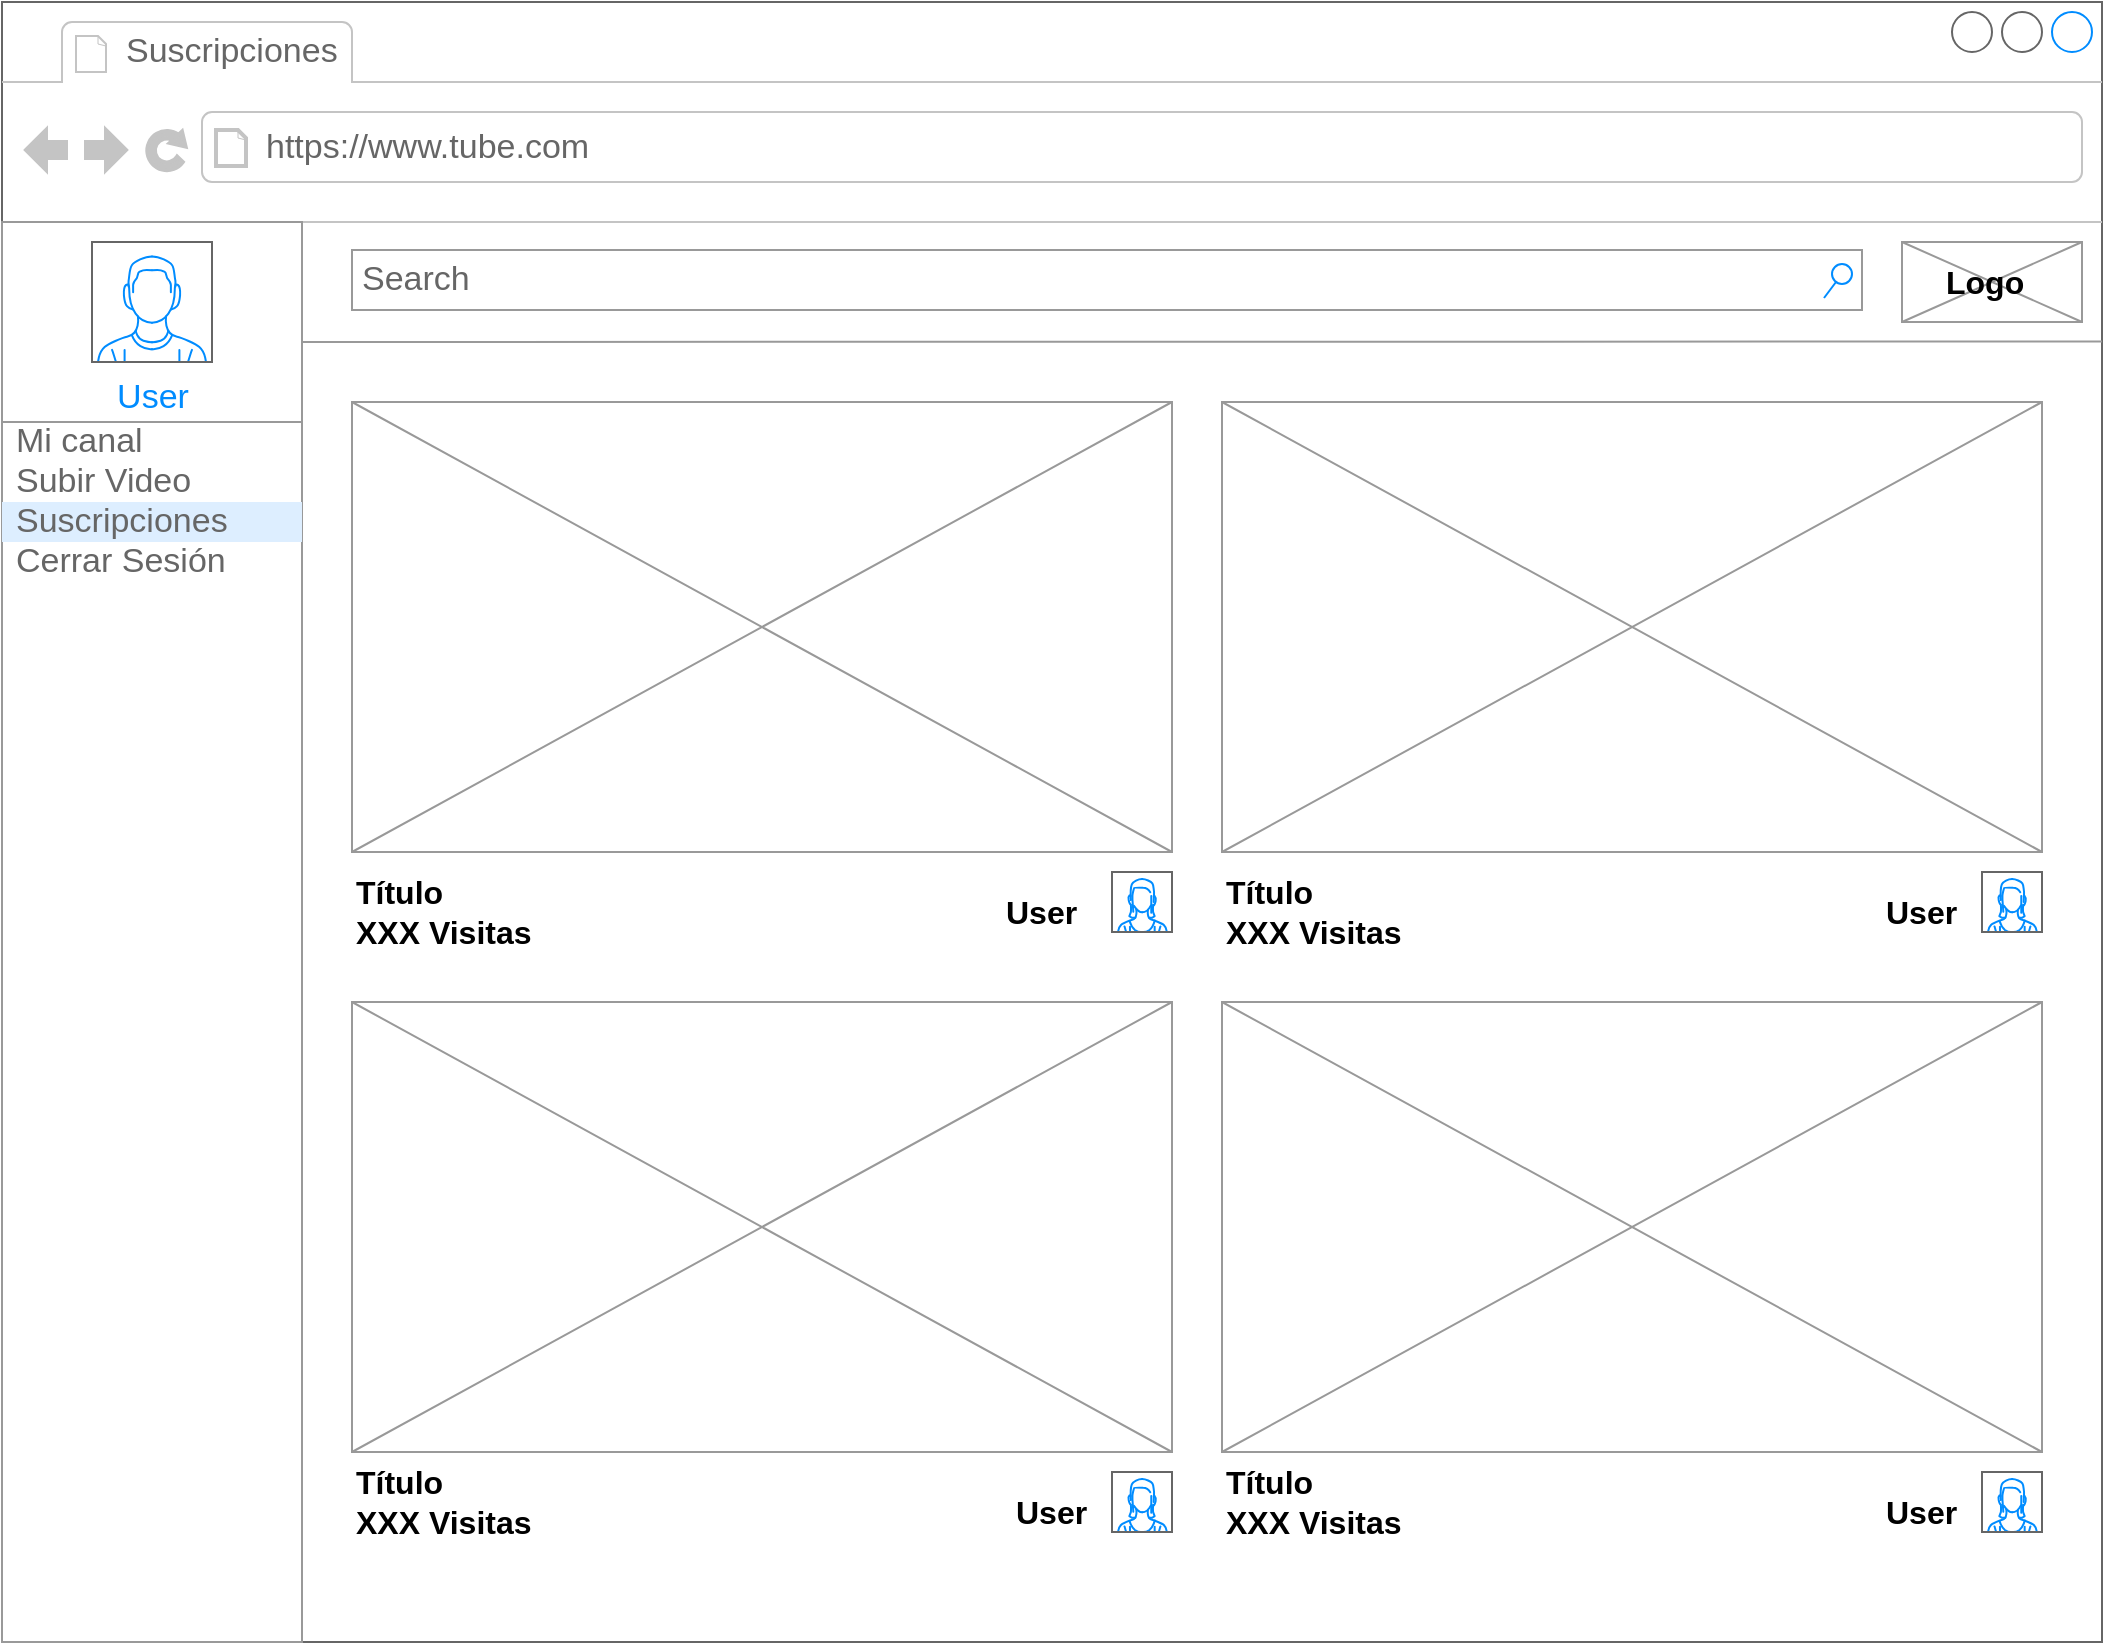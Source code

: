 <mxfile version="10.6.5" type="device"><diagram name="Page-1" id="2cc2dc42-3aac-f2a9-1cec-7a8b7cbee084"><mxGraphModel dx="1683" dy="965" grid="1" gridSize="10" guides="1" tooltips="1" connect="1" arrows="1" fold="1" page="1" pageScale="1" pageWidth="1100" pageHeight="850" background="#ffffff" math="0" shadow="0"><root><mxCell id="0"/><mxCell id="1" parent="0"/><mxCell id="7026571954dc6520-1" value="" style="strokeWidth=1;shadow=0;dashed=0;align=center;html=1;shape=mxgraph.mockup.containers.browserWindow;rSize=0;fillColor=#ffffff;strokeColor=#666666;mainText=,;recursiveResize=0;rounded=0;labelBackgroundColor=none;fontFamily=Verdana;fontSize=12;fontColor=#000000;" parent="1" vertex="1"><mxGeometry x="30" y="20" width="1050" height="820" as="geometry"/></mxCell><mxCell id="-4WWqoI9mab1eY8_YWy1-8" value="" style="verticalLabelPosition=bottom;shadow=0;dashed=0;align=center;html=1;verticalAlign=top;strokeWidth=1;shape=mxgraph.mockup.graphics.simpleIcon;strokeColor=#999999;fillColor=#ffffff;" parent="7026571954dc6520-1" vertex="1"><mxGeometry x="175" y="500" width="410" height="225" as="geometry"/></mxCell><mxCell id="7026571954dc6520-2" value="Suscripciones" style="strokeWidth=1;shadow=0;dashed=0;align=center;html=1;shape=mxgraph.mockup.containers.anchor;fontSize=17;fontColor=#666666;align=left;" parent="7026571954dc6520-1" vertex="1"><mxGeometry x="60" y="12" width="110" height="26" as="geometry"/></mxCell><mxCell id="7026571954dc6520-3" value="https://www.tube.com" style="strokeWidth=1;shadow=0;dashed=0;align=center;html=1;shape=mxgraph.mockup.containers.anchor;rSize=0;fontSize=17;fontColor=#666666;align=left;" parent="7026571954dc6520-1" vertex="1"><mxGeometry x="130" y="60" width="250" height="26" as="geometry"/></mxCell><mxCell id="-4WWqoI9mab1eY8_YWy1-1" value="" style="strokeWidth=1;shadow=0;dashed=0;align=center;html=1;shape=mxgraph.mockup.forms.rrect;rSize=0;strokeColor=#999999;fillColor=#ffffff;" parent="7026571954dc6520-1" vertex="1"><mxGeometry y="110" width="150" height="710" as="geometry"/></mxCell><mxCell id="-4WWqoI9mab1eY8_YWy1-2" value="User" style="strokeWidth=1;shadow=0;dashed=0;align=center;html=1;shape=mxgraph.mockup.forms.rrect;rSize=0;strokeColor=#999999;fontColor=#008cff;fontSize=17;fillColor=#ffffff;resizeWidth=1;verticalAlign=bottom;" parent="-4WWqoI9mab1eY8_YWy1-1" vertex="1"><mxGeometry width="150" height="100" relative="1" as="geometry"><mxPoint as="offset"/></mxGeometry></mxCell><mxCell id="-4WWqoI9mab1eY8_YWy1-4" value="Mi canal" style="strokeWidth=1;shadow=0;dashed=0;align=center;html=1;shape=mxgraph.mockup.forms.anchor;fontSize=17;fontColor=#666666;align=left;spacingLeft=5;resizeWidth=1;" parent="-4WWqoI9mab1eY8_YWy1-1" vertex="1"><mxGeometry width="150" height="20" relative="1" as="geometry"><mxPoint y="100" as="offset"/></mxGeometry></mxCell><mxCell id="-4WWqoI9mab1eY8_YWy1-6" value="Cerrar Sesión" style="strokeWidth=1;shadow=0;dashed=0;align=center;html=1;shape=mxgraph.mockup.forms.anchor;fontSize=17;fontColor=#666666;align=left;spacingLeft=5;resizeWidth=1;" parent="-4WWqoI9mab1eY8_YWy1-1" vertex="1"><mxGeometry width="150" height="20" relative="1" as="geometry"><mxPoint y="160" as="offset"/></mxGeometry></mxCell><mxCell id="-4WWqoI9mab1eY8_YWy1-5" value="Suscripciones" style="strokeWidth=1;shadow=0;dashed=0;align=center;html=1;shape=mxgraph.mockup.forms.rrect;rSize=0;fontSize=17;fontColor=#666666;align=left;spacingLeft=5;fillColor=#ddeeff;strokeColor=none;resizeWidth=1;" parent="-4WWqoI9mab1eY8_YWy1-1" vertex="1"><mxGeometry width="150" height="20" relative="1" as="geometry"><mxPoint y="140" as="offset"/></mxGeometry></mxCell><mxCell id="-4WWqoI9mab1eY8_YWy1-7" value="" style="verticalLabelPosition=bottom;shadow=0;dashed=0;align=center;html=1;verticalAlign=top;strokeWidth=1;shape=mxgraph.mockup.containers.userMale;strokeColor=#666666;strokeColor2=#008cff;fillColor=#ffffff;" parent="-4WWqoI9mab1eY8_YWy1-1" vertex="1"><mxGeometry x="45" y="10" width="60" height="60" as="geometry"/></mxCell><mxCell id="-4WWqoI9mab1eY8_YWy1-60" value="Subir Video" style="text;html=1;strokeColor=none;fillColor=none;align=left;verticalAlign=middle;whiteSpace=wrap;rounded=0;fontSize=17;fontColor=#666666;" parent="-4WWqoI9mab1eY8_YWy1-1" vertex="1"><mxGeometry x="5" y="120" width="140" height="20" as="geometry"/></mxCell><mxCell id="-4WWqoI9mab1eY8_YWy1-9" value="" style="verticalLabelPosition=bottom;shadow=0;dashed=0;align=center;html=1;verticalAlign=top;strokeWidth=1;shape=mxgraph.mockup.graphics.simpleIcon;strokeColor=#999999;fillColor=#ffffff;" parent="7026571954dc6520-1" vertex="1"><mxGeometry x="610" y="200" width="410" height="225" as="geometry"/></mxCell><mxCell id="-4WWqoI9mab1eY8_YWy1-10" value="" style="verticalLabelPosition=bottom;shadow=0;dashed=0;align=center;html=1;verticalAlign=top;strokeWidth=1;shape=mxgraph.mockup.graphics.simpleIcon;strokeColor=#999999;fillColor=#ffffff;" parent="7026571954dc6520-1" vertex="1"><mxGeometry x="175" y="200" width="410" height="225" as="geometry"/></mxCell><mxCell id="-4WWqoI9mab1eY8_YWy1-11" value="" style="verticalLabelPosition=bottom;shadow=0;dashed=0;align=center;html=1;verticalAlign=top;strokeWidth=1;shape=mxgraph.mockup.graphics.simpleIcon;strokeColor=#999999;fillColor=#ffffff;" parent="7026571954dc6520-1" vertex="1"><mxGeometry x="610" y="500" width="410" height="225" as="geometry"/></mxCell><mxCell id="-4WWqoI9mab1eY8_YWy1-12" value="&lt;div style=&quot;font-size: 16px;&quot;&gt;Título&lt;/div&gt;&lt;div style=&quot;font-size: 16px;&quot;&gt;XXX Visitas&lt;br style=&quot;font-size: 16px;&quot;&gt;&lt;/div&gt;" style="text;html=1;strokeColor=none;fillColor=none;align=left;verticalAlign=middle;whiteSpace=wrap;rounded=0;fontStyle=1;fontSize=16;" parent="7026571954dc6520-1" vertex="1"><mxGeometry x="175" y="445" width="290" height="20" as="geometry"/></mxCell><mxCell id="-4WWqoI9mab1eY8_YWy1-15" value="&lt;div style=&quot;font-size: 16px;&quot;&gt;Título&lt;/div&gt;&lt;div style=&quot;font-size: 16px;&quot;&gt;XXX Visitas&lt;br style=&quot;font-size: 16px;&quot;&gt;&lt;/div&gt;" style="text;html=1;strokeColor=none;fillColor=none;align=left;verticalAlign=middle;whiteSpace=wrap;rounded=0;fontStyle=1;fontSize=16;" parent="7026571954dc6520-1" vertex="1"><mxGeometry x="610" y="445" width="290" height="20" as="geometry"/></mxCell><mxCell id="-4WWqoI9mab1eY8_YWy1-14" value="&lt;div style=&quot;font-size: 16px;&quot;&gt;Título&lt;/div&gt;&lt;div style=&quot;font-size: 16px;&quot;&gt;XXX Visitas&lt;br style=&quot;font-size: 16px;&quot;&gt;&lt;/div&gt;" style="text;html=1;strokeColor=none;fillColor=none;align=left;verticalAlign=middle;whiteSpace=wrap;rounded=0;fontStyle=1;fontSize=16;" parent="7026571954dc6520-1" vertex="1"><mxGeometry x="175" y="740" width="290" height="20" as="geometry"/></mxCell><mxCell id="-4WWqoI9mab1eY8_YWy1-13" value="&lt;div style=&quot;font-size: 16px;&quot;&gt;Título&lt;/div&gt;&lt;div style=&quot;font-size: 16px;&quot;&gt;XXX Visitas&lt;br style=&quot;font-size: 16px;&quot;&gt;&lt;/div&gt;" style="text;html=1;strokeColor=none;fillColor=none;align=left;verticalAlign=middle;whiteSpace=wrap;rounded=0;fontStyle=1;fontSize=16;" parent="7026571954dc6520-1" vertex="1"><mxGeometry x="610" y="740" width="290" height="20" as="geometry"/></mxCell><mxCell id="-4WWqoI9mab1eY8_YWy1-17" value="" style="verticalLabelPosition=bottom;shadow=0;dashed=0;align=center;html=1;verticalAlign=top;strokeWidth=1;shape=mxgraph.mockup.containers.userFemale;strokeColor=#666666;strokeColor2=#008cff;fillColor=#ffffff;fontSize=16;" parent="7026571954dc6520-1" vertex="1"><mxGeometry x="555" y="435" width="30" height="30" as="geometry"/></mxCell><mxCell id="-4WWqoI9mab1eY8_YWy1-20" value="" style="verticalLabelPosition=bottom;shadow=0;dashed=0;align=center;html=1;verticalAlign=top;strokeWidth=1;shape=mxgraph.mockup.containers.userFemale;strokeColor=#666666;strokeColor2=#008cff;fillColor=#ffffff;fontSize=16;" parent="7026571954dc6520-1" vertex="1"><mxGeometry x="990" y="435" width="30" height="30" as="geometry"/></mxCell><mxCell id="-4WWqoI9mab1eY8_YWy1-19" value="" style="verticalLabelPosition=bottom;shadow=0;dashed=0;align=center;html=1;verticalAlign=top;strokeWidth=1;shape=mxgraph.mockup.containers.userFemale;strokeColor=#666666;strokeColor2=#008cff;fillColor=#ffffff;fontSize=16;" parent="7026571954dc6520-1" vertex="1"><mxGeometry x="555" y="735" width="30" height="30" as="geometry"/></mxCell><mxCell id="-4WWqoI9mab1eY8_YWy1-18" value="" style="verticalLabelPosition=bottom;shadow=0;dashed=0;align=center;html=1;verticalAlign=top;strokeWidth=1;shape=mxgraph.mockup.containers.userFemale;strokeColor=#666666;strokeColor2=#008cff;fillColor=#ffffff;fontSize=16;" parent="7026571954dc6520-1" vertex="1"><mxGeometry x="990" y="735" width="30" height="30" as="geometry"/></mxCell><mxCell id="-4WWqoI9mab1eY8_YWy1-42" value="User" style="text;html=1;strokeColor=none;fillColor=none;align=left;verticalAlign=middle;whiteSpace=wrap;rounded=0;fontStyle=1;fontSize=16;" parent="7026571954dc6520-1" vertex="1"><mxGeometry x="500" y="445" width="50" height="20" as="geometry"/></mxCell><mxCell id="-4WWqoI9mab1eY8_YWy1-45" value="User" style="text;html=1;strokeColor=none;fillColor=none;align=left;verticalAlign=middle;whiteSpace=wrap;rounded=0;fontStyle=1;fontSize=16;" parent="7026571954dc6520-1" vertex="1"><mxGeometry x="940" y="445" width="50" height="20" as="geometry"/></mxCell><mxCell id="-4WWqoI9mab1eY8_YWy1-44" value="User" style="text;html=1;strokeColor=none;fillColor=none;align=left;verticalAlign=middle;whiteSpace=wrap;rounded=0;fontStyle=1;fontSize=16;" parent="7026571954dc6520-1" vertex="1"><mxGeometry x="505" y="745" width="50" height="20" as="geometry"/></mxCell><mxCell id="-4WWqoI9mab1eY8_YWy1-43" value="User" style="text;html=1;strokeColor=none;fillColor=none;align=left;verticalAlign=middle;whiteSpace=wrap;rounded=0;fontStyle=1;fontSize=16;" parent="7026571954dc6520-1" vertex="1"><mxGeometry x="940" y="745" width="50" height="20" as="geometry"/></mxCell><mxCell id="-4WWqoI9mab1eY8_YWy1-47" value="" style="endArrow=none;html=1;fontSize=16;entryX=1;entryY=0.207;entryDx=0;entryDy=0;entryPerimeter=0;strokeColor=#999999;" parent="7026571954dc6520-1" target="7026571954dc6520-1" edge="1"><mxGeometry width="50" height="50" relative="1" as="geometry"><mxPoint x="150" y="170" as="sourcePoint"/><mxPoint x="280" y="170" as="targetPoint"/></mxGeometry></mxCell><mxCell id="-4WWqoI9mab1eY8_YWy1-48" value="" style="verticalLabelPosition=bottom;shadow=0;dashed=0;align=center;html=1;verticalAlign=top;strokeWidth=1;shape=mxgraph.mockup.graphics.simpleIcon;strokeColor=#999999;fillColor=#ffffff;fontSize=16;" parent="7026571954dc6520-1" vertex="1"><mxGeometry x="950" y="120" width="90" height="40" as="geometry"/></mxCell><mxCell id="-4WWqoI9mab1eY8_YWy1-49" value="&lt;div align=&quot;center&quot;&gt;Logo&lt;/div&gt;" style="text;html=1;strokeColor=none;fillColor=none;align=left;verticalAlign=middle;whiteSpace=wrap;rounded=0;fontStyle=1;fontSize=16;" parent="7026571954dc6520-1" vertex="1"><mxGeometry x="970" y="130" width="50" height="20" as="geometry"/></mxCell><mxCell id="-4WWqoI9mab1eY8_YWy1-51" value="Search" style="strokeWidth=1;shadow=0;dashed=0;align=center;html=1;shape=mxgraph.mockup.forms.searchBox;strokeColor=#999999;mainText=;fillColor=#ffffff;strokeColor2=#008cff;fontColor=#666666;fontSize=17;align=left;spacingLeft=3;" parent="7026571954dc6520-1" vertex="1"><mxGeometry x="175" y="124" width="755" height="30" as="geometry"/></mxCell><mxCell id="AuN6hBA7G1bl5ZFZCJYM-1" value="" style="shape=image;html=1;verticalAlign=top;verticalLabelPosition=bottom;labelBackgroundColor=#ffffff;imageAspect=0;aspect=fixed;image=https://cdn3.iconfinder.com/data/icons/google-material-design-icons/48/ic_expand_more_48px-128.png" vertex="1" parent="7026571954dc6520-1"><mxGeometry x="585" y="776" width="44" height="44" as="geometry"/></mxCell></root></mxGraphModel></diagram></mxfile>